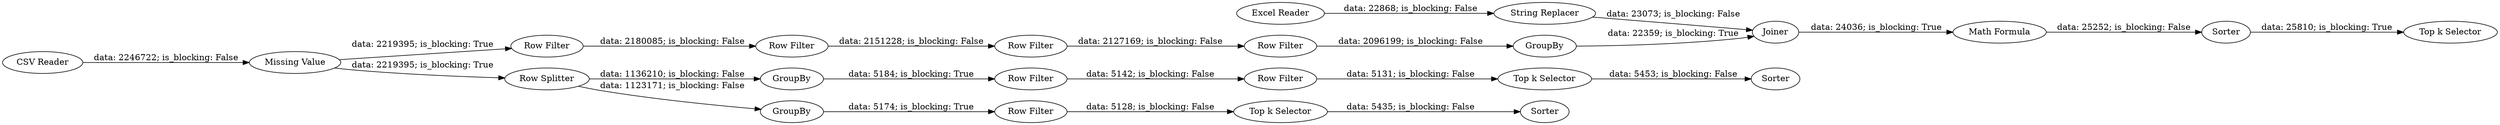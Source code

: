 digraph {
	"2069037429601491775_6" [label=Sorter]
	"2069037429601491775_28" [label="Row Filter"]
	"2069037429601491775_25" [label="Row Filter"]
	"2069037429601491775_27" [label="Row Filter"]
	"2069037429601491775_15" [label=GroupBy]
	"2069037429601491775_26" [label="Row Filter"]
	"2069037429601491775_16" [label="String Replacer"]
	"2069037429601491775_8" [label="Missing Value"]
	"2069037429601491775_10" [label=Joiner]
	"2069037429601491775_14" [label=GroupBy]
	"2069037429601491775_17" [label="Math Formula"]
	"2069037429601491775_18" [label=Sorter]
	"2069037429601491775_23" [label="Top k Selector"]
	"2069037429601491775_1" [label="CSV Reader"]
	"2069037429601491775_31" [label="Row Filter"]
	"2069037429601491775_24" [label="Top k Selector"]
	"2069037429601491775_30" [label="Row Filter"]
	"2069037429601491775_9" [label="Excel Reader"]
	"2069037429601491775_3" [label="Row Splitter"]
	"2069037429601491775_29" [label="Row Filter"]
	"2069037429601491775_12" [label=GroupBy]
	"2069037429601491775_22" [label="Top k Selector"]
	"2069037429601491775_7" [label=Sorter]
	"2069037429601491775_31" -> "2069037429601491775_29" [label="data: 5142; is_blocking: False"]
	"2069037429601491775_9" -> "2069037429601491775_16" [label="data: 22868; is_blocking: False"]
	"2069037429601491775_8" -> "2069037429601491775_25" [label="data: 2219395; is_blocking: True"]
	"2069037429601491775_10" -> "2069037429601491775_17" [label="data: 24036; is_blocking: True"]
	"2069037429601491775_30" -> "2069037429601491775_24" [label="data: 5128; is_blocking: False"]
	"2069037429601491775_15" -> "2069037429601491775_31" [label="data: 5184; is_blocking: True"]
	"2069037429601491775_14" -> "2069037429601491775_30" [label="data: 5174; is_blocking: True"]
	"2069037429601491775_27" -> "2069037429601491775_28" [label="data: 2127169; is_blocking: False"]
	"2069037429601491775_18" -> "2069037429601491775_22" [label="data: 25810; is_blocking: True"]
	"2069037429601491775_29" -> "2069037429601491775_23" [label="data: 5131; is_blocking: False"]
	"2069037429601491775_23" -> "2069037429601491775_6" [label="data: 5453; is_blocking: False"]
	"2069037429601491775_12" -> "2069037429601491775_10" [label="data: 22359; is_blocking: True"]
	"2069037429601491775_8" -> "2069037429601491775_3" [label="data: 2219395; is_blocking: True"]
	"2069037429601491775_25" -> "2069037429601491775_26" [label="data: 2180085; is_blocking: False"]
	"2069037429601491775_3" -> "2069037429601491775_14" [label="data: 1123171; is_blocking: False"]
	"2069037429601491775_26" -> "2069037429601491775_27" [label="data: 2151228; is_blocking: False"]
	"2069037429601491775_3" -> "2069037429601491775_15" [label="data: 1136210; is_blocking: False"]
	"2069037429601491775_16" -> "2069037429601491775_10" [label="data: 23073; is_blocking: False"]
	"2069037429601491775_1" -> "2069037429601491775_8" [label="data: 2246722; is_blocking: False"]
	"2069037429601491775_24" -> "2069037429601491775_7" [label="data: 5435; is_blocking: False"]
	"2069037429601491775_28" -> "2069037429601491775_12" [label="data: 2096199; is_blocking: False"]
	"2069037429601491775_17" -> "2069037429601491775_18" [label="data: 25252; is_blocking: False"]
	rankdir=LR
}
